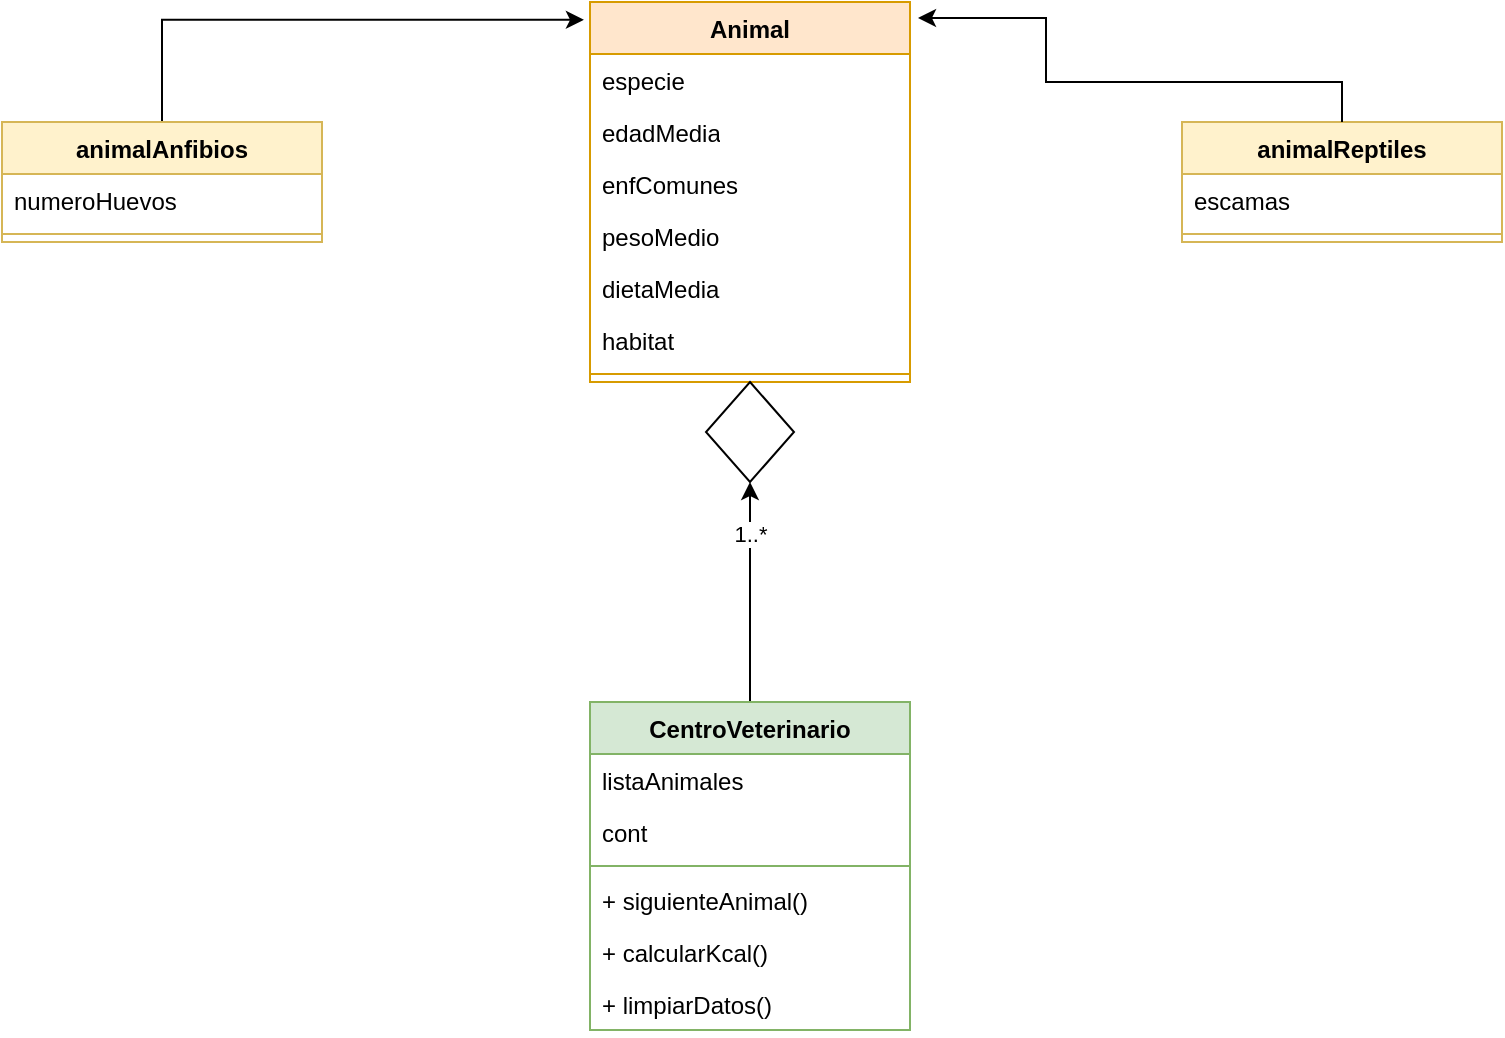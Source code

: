 <mxfile version="26.0.10" pages="2">
  <diagram name="Diagrama de clases" id="9R9XgfOLdRidZZnRNEAG">
    <mxGraphModel dx="954" dy="647" grid="1" gridSize="10" guides="1" tooltips="1" connect="1" arrows="1" fold="1" page="1" pageScale="1" pageWidth="827" pageHeight="1169" math="0" shadow="0">
      <root>
        <mxCell id="0" />
        <mxCell id="1" parent="0" />
        <mxCell id="c7B1gF6iSV6fEfWi7MeY-19" value="Animal" style="swimlane;fontStyle=1;align=center;verticalAlign=top;childLayout=stackLayout;horizontal=1;startSize=26;horizontalStack=0;resizeParent=1;resizeParentMax=0;resizeLast=0;collapsible=1;marginBottom=0;whiteSpace=wrap;html=1;fillColor=#ffe6cc;strokeColor=#d79b00;" parent="1" vertex="1">
          <mxGeometry x="334" y="100" width="160" height="190" as="geometry" />
        </mxCell>
        <mxCell id="c7B1gF6iSV6fEfWi7MeY-4" value="especie&lt;div&gt;&lt;br&gt;&lt;/div&gt;" style="text;strokeColor=none;fillColor=none;align=left;verticalAlign=top;spacingLeft=4;spacingRight=4;overflow=hidden;rotatable=0;points=[[0,0.5],[1,0.5]];portConstraint=eastwest;whiteSpace=wrap;html=1;" parent="c7B1gF6iSV6fEfWi7MeY-19" vertex="1">
          <mxGeometry y="26" width="160" height="26" as="geometry" />
        </mxCell>
        <mxCell id="c7B1gF6iSV6fEfWi7MeY-5" value="edadMedia" style="text;strokeColor=none;fillColor=none;align=left;verticalAlign=top;spacingLeft=4;spacingRight=4;overflow=hidden;rotatable=0;points=[[0,0.5],[1,0.5]];portConstraint=eastwest;whiteSpace=wrap;html=1;" parent="c7B1gF6iSV6fEfWi7MeY-19" vertex="1">
          <mxGeometry y="52" width="160" height="26" as="geometry" />
        </mxCell>
        <mxCell id="c7B1gF6iSV6fEfWi7MeY-6" value="enfComunes" style="text;strokeColor=none;fillColor=none;align=left;verticalAlign=top;spacingLeft=4;spacingRight=4;overflow=hidden;rotatable=0;points=[[0,0.5],[1,0.5]];portConstraint=eastwest;whiteSpace=wrap;html=1;" parent="c7B1gF6iSV6fEfWi7MeY-19" vertex="1">
          <mxGeometry y="78" width="160" height="26" as="geometry" />
        </mxCell>
        <mxCell id="c7B1gF6iSV6fEfWi7MeY-9" value="pesoMedio" style="text;strokeColor=none;fillColor=none;align=left;verticalAlign=top;spacingLeft=4;spacingRight=4;overflow=hidden;rotatable=0;points=[[0,0.5],[1,0.5]];portConstraint=eastwest;whiteSpace=wrap;html=1;" parent="c7B1gF6iSV6fEfWi7MeY-19" vertex="1">
          <mxGeometry y="104" width="160" height="26" as="geometry" />
        </mxCell>
        <mxCell id="c7B1gF6iSV6fEfWi7MeY-10" value="dietaMedia" style="text;strokeColor=none;fillColor=none;align=left;verticalAlign=top;spacingLeft=4;spacingRight=4;overflow=hidden;rotatable=0;points=[[0,0.5],[1,0.5]];portConstraint=eastwest;whiteSpace=wrap;html=1;" parent="c7B1gF6iSV6fEfWi7MeY-19" vertex="1">
          <mxGeometry y="130" width="160" height="26" as="geometry" />
        </mxCell>
        <mxCell id="c7B1gF6iSV6fEfWi7MeY-11" value="habitat" style="text;strokeColor=none;fillColor=none;align=left;verticalAlign=top;spacingLeft=4;spacingRight=4;overflow=hidden;rotatable=0;points=[[0,0.5],[1,0.5]];portConstraint=eastwest;whiteSpace=wrap;html=1;" parent="c7B1gF6iSV6fEfWi7MeY-19" vertex="1">
          <mxGeometry y="156" width="160" height="26" as="geometry" />
        </mxCell>
        <mxCell id="c7B1gF6iSV6fEfWi7MeY-21" value="" style="line;strokeWidth=1;fillColor=none;align=left;verticalAlign=middle;spacingTop=-1;spacingLeft=3;spacingRight=3;rotatable=0;labelPosition=right;points=[];portConstraint=eastwest;strokeColor=inherit;" parent="c7B1gF6iSV6fEfWi7MeY-19" vertex="1">
          <mxGeometry y="182" width="160" height="8" as="geometry" />
        </mxCell>
        <mxCell id="c7B1gF6iSV6fEfWi7MeY-52" value="" style="edgeStyle=orthogonalEdgeStyle;rounded=0;orthogonalLoop=1;jettySize=auto;html=1;entryX=-0.019;entryY=0.047;entryDx=0;entryDy=0;entryPerimeter=0;" parent="1" source="c7B1gF6iSV6fEfWi7MeY-31" target="c7B1gF6iSV6fEfWi7MeY-19" edge="1">
          <mxGeometry relative="1" as="geometry">
            <mxPoint x="330" y="110" as="targetPoint" />
            <Array as="points">
              <mxPoint x="120" y="109" />
            </Array>
          </mxGeometry>
        </mxCell>
        <mxCell id="c7B1gF6iSV6fEfWi7MeY-31" value="animalAnfibios" style="swimlane;fontStyle=1;align=center;verticalAlign=top;childLayout=stackLayout;horizontal=1;startSize=26;horizontalStack=0;resizeParent=1;resizeParentMax=0;resizeLast=0;collapsible=1;marginBottom=0;whiteSpace=wrap;html=1;fillColor=#fff2cc;strokeColor=#d6b656;" parent="1" vertex="1">
          <mxGeometry x="40" y="160" width="160" height="60" as="geometry" />
        </mxCell>
        <mxCell id="c7B1gF6iSV6fEfWi7MeY-40" value="numeroHuevos" style="text;strokeColor=none;fillColor=none;align=left;verticalAlign=top;spacingLeft=4;spacingRight=4;overflow=hidden;rotatable=0;points=[[0,0.5],[1,0.5]];portConstraint=eastwest;whiteSpace=wrap;html=1;" parent="c7B1gF6iSV6fEfWi7MeY-31" vertex="1">
          <mxGeometry y="26" width="160" height="26" as="geometry" />
        </mxCell>
        <mxCell id="c7B1gF6iSV6fEfWi7MeY-38" value="" style="line;strokeWidth=1;fillColor=none;align=left;verticalAlign=middle;spacingTop=-1;spacingLeft=3;spacingRight=3;rotatable=0;labelPosition=right;points=[];portConstraint=eastwest;strokeColor=inherit;" parent="c7B1gF6iSV6fEfWi7MeY-31" vertex="1">
          <mxGeometry y="52" width="160" height="8" as="geometry" />
        </mxCell>
        <mxCell id="c7B1gF6iSV6fEfWi7MeY-41" value="animalReptiles" style="swimlane;fontStyle=1;align=center;verticalAlign=top;childLayout=stackLayout;horizontal=1;startSize=26;horizontalStack=0;resizeParent=1;resizeParentMax=0;resizeLast=0;collapsible=1;marginBottom=0;whiteSpace=wrap;html=1;fillColor=#fff2cc;strokeColor=#d6b656;" parent="1" vertex="1">
          <mxGeometry x="630" y="160" width="160" height="60" as="geometry" />
        </mxCell>
        <mxCell id="c7B1gF6iSV6fEfWi7MeY-48" value="escamas" style="text;strokeColor=none;fillColor=none;align=left;verticalAlign=top;spacingLeft=4;spacingRight=4;overflow=hidden;rotatable=0;points=[[0,0.5],[1,0.5]];portConstraint=eastwest;whiteSpace=wrap;html=1;" parent="c7B1gF6iSV6fEfWi7MeY-41" vertex="1">
          <mxGeometry y="26" width="160" height="26" as="geometry" />
        </mxCell>
        <mxCell id="c7B1gF6iSV6fEfWi7MeY-49" value="" style="line;strokeWidth=1;fillColor=none;align=left;verticalAlign=middle;spacingTop=-1;spacingLeft=3;spacingRight=3;rotatable=0;labelPosition=right;points=[];portConstraint=eastwest;strokeColor=inherit;" parent="c7B1gF6iSV6fEfWi7MeY-41" vertex="1">
          <mxGeometry y="52" width="160" height="8" as="geometry" />
        </mxCell>
        <mxCell id="c7B1gF6iSV6fEfWi7MeY-53" style="edgeStyle=orthogonalEdgeStyle;rounded=0;orthogonalLoop=1;jettySize=auto;html=1;exitX=0.5;exitY=0;exitDx=0;exitDy=0;entryX=1.025;entryY=0.042;entryDx=0;entryDy=0;entryPerimeter=0;" parent="1" source="c7B1gF6iSV6fEfWi7MeY-41" target="c7B1gF6iSV6fEfWi7MeY-19" edge="1">
          <mxGeometry relative="1" as="geometry" />
        </mxCell>
        <mxCell id="OiyS9KhLnIr11Spcxw4i-8" value="" style="edgeStyle=orthogonalEdgeStyle;rounded=0;orthogonalLoop=1;jettySize=auto;html=1;" parent="1" source="c7B1gF6iSV6fEfWi7MeY-55" target="OiyS9KhLnIr11Spcxw4i-7" edge="1">
          <mxGeometry relative="1" as="geometry" />
        </mxCell>
        <mxCell id="OiyS9KhLnIr11Spcxw4i-10" value="1..*" style="edgeLabel;html=1;align=center;verticalAlign=middle;resizable=0;points=[];" parent="OiyS9KhLnIr11Spcxw4i-8" vertex="1" connectable="0">
          <mxGeometry x="0.527" relative="1" as="geometry">
            <mxPoint as="offset" />
          </mxGeometry>
        </mxCell>
        <mxCell id="c7B1gF6iSV6fEfWi7MeY-55" value="CentroVeterinario" style="swimlane;fontStyle=1;align=center;verticalAlign=top;childLayout=stackLayout;horizontal=1;startSize=26;horizontalStack=0;resizeParent=1;resizeParentMax=0;resizeLast=0;collapsible=1;marginBottom=0;whiteSpace=wrap;html=1;fillColor=#d5e8d4;strokeColor=#82b366;" parent="1" vertex="1">
          <mxGeometry x="334" y="450" width="160" height="164" as="geometry" />
        </mxCell>
        <mxCell id="c7B1gF6iSV6fEfWi7MeY-56" value="listaAnimales" style="text;strokeColor=none;fillColor=none;align=left;verticalAlign=top;spacingLeft=4;spacingRight=4;overflow=hidden;rotatable=0;points=[[0,0.5],[1,0.5]];portConstraint=eastwest;whiteSpace=wrap;html=1;" parent="c7B1gF6iSV6fEfWi7MeY-55" vertex="1">
          <mxGeometry y="26" width="160" height="26" as="geometry" />
        </mxCell>
        <mxCell id="c7B1gF6iSV6fEfWi7MeY-59" value="cont" style="text;strokeColor=none;fillColor=none;align=left;verticalAlign=top;spacingLeft=4;spacingRight=4;overflow=hidden;rotatable=0;points=[[0,0.5],[1,0.5]];portConstraint=eastwest;whiteSpace=wrap;html=1;" parent="c7B1gF6iSV6fEfWi7MeY-55" vertex="1">
          <mxGeometry y="52" width="160" height="26" as="geometry" />
        </mxCell>
        <mxCell id="c7B1gF6iSV6fEfWi7MeY-57" value="" style="line;strokeWidth=1;fillColor=none;align=left;verticalAlign=middle;spacingTop=-1;spacingLeft=3;spacingRight=3;rotatable=0;labelPosition=right;points=[];portConstraint=eastwest;strokeColor=inherit;" parent="c7B1gF6iSV6fEfWi7MeY-55" vertex="1">
          <mxGeometry y="78" width="160" height="8" as="geometry" />
        </mxCell>
        <mxCell id="c7B1gF6iSV6fEfWi7MeY-58" value="+ siguienteAnimal()" style="text;strokeColor=none;fillColor=none;align=left;verticalAlign=top;spacingLeft=4;spacingRight=4;overflow=hidden;rotatable=0;points=[[0,0.5],[1,0.5]];portConstraint=eastwest;whiteSpace=wrap;html=1;" parent="c7B1gF6iSV6fEfWi7MeY-55" vertex="1">
          <mxGeometry y="86" width="160" height="26" as="geometry" />
        </mxCell>
        <mxCell id="OiyS9KhLnIr11Spcxw4i-1" value="+ calcularKcal()" style="text;strokeColor=none;fillColor=none;align=left;verticalAlign=top;spacingLeft=4;spacingRight=4;overflow=hidden;rotatable=0;points=[[0,0.5],[1,0.5]];portConstraint=eastwest;whiteSpace=wrap;html=1;" parent="c7B1gF6iSV6fEfWi7MeY-55" vertex="1">
          <mxGeometry y="112" width="160" height="26" as="geometry" />
        </mxCell>
        <mxCell id="OiyS9KhLnIr11Spcxw4i-2" value="+ limpiarDatos()" style="text;strokeColor=none;fillColor=none;align=left;verticalAlign=top;spacingLeft=4;spacingRight=4;overflow=hidden;rotatable=0;points=[[0,0.5],[1,0.5]];portConstraint=eastwest;whiteSpace=wrap;html=1;" parent="c7B1gF6iSV6fEfWi7MeY-55" vertex="1">
          <mxGeometry y="138" width="160" height="26" as="geometry" />
        </mxCell>
        <mxCell id="OiyS9KhLnIr11Spcxw4i-7" value="" style="rhombus;whiteSpace=wrap;html=1;verticalAlign=top;fontStyle=1;startSize=26;" parent="1" vertex="1">
          <mxGeometry x="392" y="290" width="44" height="50" as="geometry" />
        </mxCell>
      </root>
    </mxGraphModel>
  </diagram>
  <diagram id="dFtZku_ZyE6HDDD3FxoV" name="Diagrama de flujo">
    <mxGraphModel dx="954" dy="647" grid="1" gridSize="10" guides="1" tooltips="1" connect="1" arrows="1" fold="1" page="1" pageScale="1" pageWidth="827" pageHeight="1169" math="0" shadow="0">
      <root>
        <mxCell id="0" />
        <mxCell id="1" parent="0" />
        <mxCell id="wwVXEvGt4vVzIwJ7HzAx-9" style="edgeStyle=orthogonalEdgeStyle;rounded=0;orthogonalLoop=1;jettySize=auto;html=1;exitX=0.5;exitY=1;exitDx=0;exitDy=0;entryX=0.5;entryY=0;entryDx=0;entryDy=0;" parent="1" source="wwVXEvGt4vVzIwJ7HzAx-1" target="wwVXEvGt4vVzIwJ7HzAx-2" edge="1">
          <mxGeometry relative="1" as="geometry" />
        </mxCell>
        <mxCell id="wwVXEvGt4vVzIwJ7HzAx-1" value="INICIO&amp;nbsp;&lt;div&gt;botón siguiente&lt;/div&gt;" style="ellipse;whiteSpace=wrap;html=1;fillColor=#d5e8d4;strokeColor=#82b366;" parent="1" vertex="1">
          <mxGeometry x="350" y="20" width="170" height="60" as="geometry" />
        </mxCell>
        <mxCell id="wwVXEvGt4vVzIwJ7HzAx-4" style="edgeStyle=orthogonalEdgeStyle;rounded=0;orthogonalLoop=1;jettySize=auto;html=1;exitX=0.5;exitY=1;exitDx=0;exitDy=0;entryX=0.5;entryY=0;entryDx=0;entryDy=0;" parent="1" source="wwVXEvGt4vVzIwJ7HzAx-2" target="wwVXEvGt4vVzIwJ7HzAx-5" edge="1">
          <mxGeometry relative="1" as="geometry">
            <mxPoint x="435" y="210" as="targetPoint" />
          </mxGeometry>
        </mxCell>
        <mxCell id="wwVXEvGt4vVzIwJ7HzAx-2" value="Carga los datos del primer animal" style="rounded=1;whiteSpace=wrap;html=1;fillColor=#dae8fc;strokeColor=#6c8ebf;" parent="1" vertex="1">
          <mxGeometry x="375" y="110" width="120" height="60" as="geometry" />
        </mxCell>
        <mxCell id="wBvoCX_XgDWaHe-jL9TO-1" style="edgeStyle=orthogonalEdgeStyle;rounded=0;orthogonalLoop=1;jettySize=auto;html=1;entryX=1;entryY=0.5;entryDx=0;entryDy=0;" parent="1" source="wwVXEvGt4vVzIwJ7HzAx-5" target="wBvoCX_XgDWaHe-jL9TO-5" edge="1">
          <mxGeometry relative="1" as="geometry">
            <mxPoint x="270" y="370" as="targetPoint" />
          </mxGeometry>
        </mxCell>
        <mxCell id="wBvoCX_XgDWaHe-jL9TO-2" value="SI" style="edgeLabel;html=1;align=center;verticalAlign=middle;resizable=0;points=[];" parent="wBvoCX_XgDWaHe-jL9TO-1" vertex="1" connectable="0">
          <mxGeometry x="-0.065" y="2" relative="1" as="geometry">
            <mxPoint x="1" as="offset" />
          </mxGeometry>
        </mxCell>
        <mxCell id="wBvoCX_XgDWaHe-jL9TO-3" style="edgeStyle=orthogonalEdgeStyle;rounded=0;orthogonalLoop=1;jettySize=auto;html=1;exitX=1;exitY=0.5;exitDx=0;exitDy=0;entryX=0;entryY=0.5;entryDx=0;entryDy=0;" parent="1" source="wwVXEvGt4vVzIwJ7HzAx-5" target="nVziZs_01863qSQMONBU-1" edge="1">
          <mxGeometry relative="1" as="geometry">
            <mxPoint x="640" y="340" as="targetPoint" />
          </mxGeometry>
        </mxCell>
        <mxCell id="wBvoCX_XgDWaHe-jL9TO-4" value="NO" style="edgeLabel;html=1;align=center;verticalAlign=middle;resizable=0;points=[];" parent="wBvoCX_XgDWaHe-jL9TO-3" vertex="1" connectable="0">
          <mxGeometry x="-0.025" relative="1" as="geometry">
            <mxPoint as="offset" />
          </mxGeometry>
        </mxCell>
        <mxCell id="wwVXEvGt4vVzIwJ7HzAx-5" value="¿El animal es un mamífero?" style="rhombus;whiteSpace=wrap;html=1;fillColor=#fff2cc;strokeColor=#d6b656;" parent="1" vertex="1">
          <mxGeometry x="380" y="260" width="115" height="80" as="geometry" />
        </mxCell>
        <mxCell id="7RzvoRHySntW3XBFw_Za-2" style="edgeStyle=orthogonalEdgeStyle;rounded=0;orthogonalLoop=1;jettySize=auto;html=1;" edge="1" parent="1" source="wBvoCX_XgDWaHe-jL9TO-5" target="7RzvoRHySntW3XBFw_Za-1">
          <mxGeometry relative="1" as="geometry" />
        </mxCell>
        <mxCell id="wBvoCX_XgDWaHe-jL9TO-5" value="Carga los datos de los mamíferos&amp;nbsp;" style="rounded=1;whiteSpace=wrap;html=1;fillColor=#dae8fc;strokeColor=#6c8ebf;" parent="1" vertex="1">
          <mxGeometry x="80" y="300" width="120" height="60" as="geometry" />
        </mxCell>
        <mxCell id="nVziZs_01863qSQMONBU-2" style="edgeStyle=orthogonalEdgeStyle;rounded=0;orthogonalLoop=1;jettySize=auto;html=1;exitX=0.5;exitY=1;exitDx=0;exitDy=0;entryX=0.5;entryY=0;entryDx=0;entryDy=0;" parent="1" source="nVziZs_01863qSQMONBU-1" target="nVziZs_01863qSQMONBU-4" edge="1">
          <mxGeometry relative="1" as="geometry">
            <mxPoint x="668" y="470" as="targetPoint" />
          </mxGeometry>
        </mxCell>
        <mxCell id="nVziZs_01863qSQMONBU-3" value="SI" style="edgeLabel;html=1;align=center;verticalAlign=middle;resizable=0;points=[];" parent="nVziZs_01863qSQMONBU-2" vertex="1" connectable="0">
          <mxGeometry x="0.011" y="2" relative="1" as="geometry">
            <mxPoint as="offset" />
          </mxGeometry>
        </mxCell>
        <mxCell id="nVziZs_01863qSQMONBU-5" style="edgeStyle=orthogonalEdgeStyle;rounded=0;orthogonalLoop=1;jettySize=auto;html=1;entryX=0.5;entryY=0;entryDx=0;entryDy=0;" parent="1" source="nVziZs_01863qSQMONBU-1" target="nVziZs_01863qSQMONBU-8" edge="1">
          <mxGeometry relative="1" as="geometry">
            <mxPoint x="730" y="560" as="targetPoint" />
            <Array as="points">
              <mxPoint x="745" y="340" />
              <mxPoint x="745" y="470" />
              <mxPoint x="731" y="470" />
              <mxPoint x="731" y="570" />
            </Array>
          </mxGeometry>
        </mxCell>
        <mxCell id="nVziZs_01863qSQMONBU-6" value="NO" style="edgeLabel;html=1;align=center;verticalAlign=middle;resizable=0;points=[];" parent="nVziZs_01863qSQMONBU-5" vertex="1" connectable="0">
          <mxGeometry x="0.139" y="4" relative="1" as="geometry">
            <mxPoint as="offset" />
          </mxGeometry>
        </mxCell>
        <mxCell id="nVziZs_01863qSQMONBU-1" value="¿El animal es un reptil?" style="rhombus;whiteSpace=wrap;html=1;fillColor=#fff2cc;strokeColor=#d6b656;" parent="1" vertex="1">
          <mxGeometry x="610" y="300" width="115" height="80" as="geometry" />
        </mxCell>
        <mxCell id="nVziZs_01863qSQMONBU-4" value="Añade a los datos el número de escamas" style="rounded=1;whiteSpace=wrap;html=1;fillColor=#dae8fc;strokeColor=#6c8ebf;" parent="1" vertex="1">
          <mxGeometry x="230" y="420" width="120" height="60" as="geometry" />
        </mxCell>
        <mxCell id="7RzvoRHySntW3XBFw_Za-4" style="edgeStyle=orthogonalEdgeStyle;rounded=0;orthogonalLoop=1;jettySize=auto;html=1;" edge="1" parent="1" source="nVziZs_01863qSQMONBU-7" target="7RzvoRHySntW3XBFw_Za-1">
          <mxGeometry relative="1" as="geometry" />
        </mxCell>
        <mxCell id="nVziZs_01863qSQMONBU-7" value="Añade a los datos el número de huevos&amp;nbsp;" style="rounded=1;whiteSpace=wrap;html=1;fillColor=#dae8fc;strokeColor=#6c8ebf;" parent="1" vertex="1">
          <mxGeometry x="440" y="540" width="120" height="60" as="geometry" />
        </mxCell>
        <mxCell id="nVziZs_01863qSQMONBU-9" style="edgeStyle=orthogonalEdgeStyle;rounded=0;orthogonalLoop=1;jettySize=auto;html=1;entryX=1;entryY=0.5;entryDx=0;entryDy=0;" parent="1" source="nVziZs_01863qSQMONBU-8" target="nVziZs_01863qSQMONBU-7" edge="1">
          <mxGeometry relative="1" as="geometry">
            <mxPoint x="510" y="570" as="targetPoint" />
          </mxGeometry>
        </mxCell>
        <mxCell id="nVziZs_01863qSQMONBU-8" value="¿El animal es un anfibio?" style="rhombus;whiteSpace=wrap;html=1;fillColor=#fff2cc;strokeColor=#d6b656;" parent="1" vertex="1">
          <mxGeometry x="670" y="530" width="115" height="80" as="geometry" />
        </mxCell>
        <mxCell id="nVziZs_01863qSQMONBU-11" style="edgeStyle=orthogonalEdgeStyle;rounded=0;orthogonalLoop=1;jettySize=auto;html=1;exitX=0.5;exitY=1;exitDx=0;exitDy=0;entryX=0.5;entryY=0;entryDx=0;entryDy=0;" parent="1" source="nVziZs_01863qSQMONBU-10" target="nVziZs_01863qSQMONBU-12" edge="1">
          <mxGeometry relative="1" as="geometry">
            <mxPoint x="155" y="770" as="targetPoint" />
          </mxGeometry>
        </mxCell>
        <mxCell id="nVziZs_01863qSQMONBU-10" value="INICIO&amp;nbsp;&lt;div&gt;botón limpiar&lt;/div&gt;" style="ellipse;whiteSpace=wrap;html=1;fillColor=#d5e8d4;strokeColor=#82b366;" parent="1" vertex="1">
          <mxGeometry x="70" y="600" width="170" height="60" as="geometry" />
        </mxCell>
        <mxCell id="nVziZs_01863qSQMONBU-13" style="edgeStyle=orthogonalEdgeStyle;rounded=0;orthogonalLoop=1;jettySize=auto;html=1;exitX=1;exitY=0.5;exitDx=0;exitDy=0;entryX=0;entryY=0.5;entryDx=0;entryDy=0;" parent="1" source="nVziZs_01863qSQMONBU-12" target="nVziZs_01863qSQMONBU-15" edge="1">
          <mxGeometry relative="1" as="geometry">
            <mxPoint x="610" y="770" as="targetPoint" />
          </mxGeometry>
        </mxCell>
        <mxCell id="nVziZs_01863qSQMONBU-14" value="SI" style="edgeLabel;html=1;align=center;verticalAlign=middle;resizable=0;points=[];" parent="nVziZs_01863qSQMONBU-13" vertex="1" connectable="0">
          <mxGeometry x="-0.008" relative="1" as="geometry">
            <mxPoint as="offset" />
          </mxGeometry>
        </mxCell>
        <mxCell id="nVziZs_01863qSQMONBU-16" style="edgeStyle=orthogonalEdgeStyle;rounded=0;orthogonalLoop=1;jettySize=auto;html=1;entryX=0.5;entryY=0;entryDx=0;entryDy=0;" parent="1" source="nVziZs_01863qSQMONBU-12" target="nVziZs_01863qSQMONBU-18" edge="1">
          <mxGeometry relative="1" as="geometry">
            <mxPoint x="130" y="850" as="targetPoint" />
          </mxGeometry>
        </mxCell>
        <mxCell id="nVziZs_01863qSQMONBU-17" value="NO" style="edgeLabel;html=1;align=center;verticalAlign=middle;resizable=0;points=[];" parent="nVziZs_01863qSQMONBU-16" vertex="1" connectable="0">
          <mxGeometry x="-0.291" y="-1" relative="1" as="geometry">
            <mxPoint as="offset" />
          </mxGeometry>
        </mxCell>
        <mxCell id="nVziZs_01863qSQMONBU-12" value="¿El usuario ha introducido datos?" style="rhombus;whiteSpace=wrap;html=1;fillColor=#fff2cc;strokeColor=#d6b656;" parent="1" vertex="1">
          <mxGeometry x="310" y="730" width="115" height="80" as="geometry" />
        </mxCell>
        <mxCell id="nVziZs_01863qSQMONBU-29" style="edgeStyle=orthogonalEdgeStyle;rounded=0;orthogonalLoop=1;jettySize=auto;html=1;exitX=0.5;exitY=1;exitDx=0;exitDy=0;entryX=0.5;entryY=0;entryDx=0;entryDy=0;" parent="1" source="nVziZs_01863qSQMONBU-15" target="nVziZs_01863qSQMONBU-30" edge="1">
          <mxGeometry relative="1" as="geometry">
            <mxPoint x="680" y="840" as="targetPoint" />
          </mxGeometry>
        </mxCell>
        <mxCell id="nVziZs_01863qSQMONBU-15" value="Elimina los datos introducidos por el usuario anteriormente" style="rounded=1;whiteSpace=wrap;html=1;fillColor=#dae8fc;strokeColor=#6c8ebf;" parent="1" vertex="1">
          <mxGeometry x="620" y="740" width="120" height="60" as="geometry" />
        </mxCell>
        <mxCell id="7RzvoRHySntW3XBFw_Za-6" style="edgeStyle=orthogonalEdgeStyle;rounded=0;orthogonalLoop=1;jettySize=auto;html=1;entryX=0;entryY=0.5;entryDx=0;entryDy=0;" edge="1" parent="1" source="nVziZs_01863qSQMONBU-18" target="7RzvoRHySntW3XBFw_Za-7">
          <mxGeometry relative="1" as="geometry">
            <mxPoint x="340" y="850" as="targetPoint" />
          </mxGeometry>
        </mxCell>
        <mxCell id="nVziZs_01863qSQMONBU-18" value="Mantiene la casilla de los datos vacía" style="rounded=1;whiteSpace=wrap;html=1;fillColor=#dae8fc;strokeColor=#6c8ebf;" parent="1" vertex="1">
          <mxGeometry x="70" y="820" width="120" height="60" as="geometry" />
        </mxCell>
        <mxCell id="nVziZs_01863qSQMONBU-21" style="edgeStyle=orthogonalEdgeStyle;rounded=0;orthogonalLoop=1;jettySize=auto;html=1;exitX=1;exitY=0.5;exitDx=0;exitDy=0;entryX=0;entryY=0.5;entryDx=0;entryDy=0;" parent="1" source="nVziZs_01863qSQMONBU-19" target="nVziZs_01863qSQMONBU-20" edge="1">
          <mxGeometry relative="1" as="geometry" />
        </mxCell>
        <mxCell id="nVziZs_01863qSQMONBU-19" value="INICIO&amp;nbsp;&lt;div&gt;botón calcular&lt;/div&gt;" style="ellipse;whiteSpace=wrap;html=1;fillColor=#d5e8d4;strokeColor=#82b366;" parent="1" vertex="1">
          <mxGeometry x="60" y="940" width="170" height="60" as="geometry" />
        </mxCell>
        <mxCell id="nVziZs_01863qSQMONBU-22" style="edgeStyle=orthogonalEdgeStyle;rounded=0;orthogonalLoop=1;jettySize=auto;html=1;exitX=1;exitY=0.5;exitDx=0;exitDy=0;entryX=0;entryY=0.5;entryDx=0;entryDy=0;" parent="1" source="nVziZs_01863qSQMONBU-20" target="nVziZs_01863qSQMONBU-26" edge="1">
          <mxGeometry relative="1" as="geometry">
            <mxPoint x="620" y="970" as="targetPoint" />
          </mxGeometry>
        </mxCell>
        <mxCell id="nVziZs_01863qSQMONBU-23" value="SI" style="edgeLabel;html=1;align=center;verticalAlign=middle;resizable=0;points=[];" parent="nVziZs_01863qSQMONBU-22" vertex="1" connectable="0">
          <mxGeometry x="-0.022" relative="1" as="geometry">
            <mxPoint as="offset" />
          </mxGeometry>
        </mxCell>
        <mxCell id="nVziZs_01863qSQMONBU-24" style="edgeStyle=orthogonalEdgeStyle;rounded=0;orthogonalLoop=1;jettySize=auto;html=1;entryX=0.5;entryY=0;entryDx=0;entryDy=0;" parent="1" source="nVziZs_01863qSQMONBU-20" target="nVziZs_01863qSQMONBU-27" edge="1">
          <mxGeometry relative="1" as="geometry">
            <mxPoint x="407.5" y="1110" as="targetPoint" />
          </mxGeometry>
        </mxCell>
        <mxCell id="nVziZs_01863qSQMONBU-25" value="NO" style="edgeLabel;html=1;align=center;verticalAlign=middle;resizable=0;points=[];" parent="nVziZs_01863qSQMONBU-24" vertex="1" connectable="0">
          <mxGeometry x="-0.045" y="-1" relative="1" as="geometry">
            <mxPoint as="offset" />
          </mxGeometry>
        </mxCell>
        <mxCell id="nVziZs_01863qSQMONBU-20" value="¿El usuario ha introducido datos?" style="rhombus;whiteSpace=wrap;html=1;fillColor=#fff2cc;strokeColor=#d6b656;" parent="1" vertex="1">
          <mxGeometry x="350" y="930" width="115" height="80" as="geometry" />
        </mxCell>
        <mxCell id="7RzvoRHySntW3XBFw_Za-10" style="edgeStyle=orthogonalEdgeStyle;rounded=0;orthogonalLoop=1;jettySize=auto;html=1;" edge="1" parent="1" source="nVziZs_01863qSQMONBU-26" target="7RzvoRHySntW3XBFw_Za-8">
          <mxGeometry relative="1" as="geometry" />
        </mxCell>
        <mxCell id="nVziZs_01863qSQMONBU-26" value="Calcula la dieta del animal en Kcal" style="rounded=1;whiteSpace=wrap;html=1;fillColor=#dae8fc;strokeColor=#6c8ebf;" parent="1" vertex="1">
          <mxGeometry x="630" y="940" width="120" height="60" as="geometry" />
        </mxCell>
        <mxCell id="7RzvoRHySntW3XBFw_Za-9" style="edgeStyle=orthogonalEdgeStyle;rounded=0;orthogonalLoop=1;jettySize=auto;html=1;" edge="1" parent="1" source="nVziZs_01863qSQMONBU-27" target="7RzvoRHySntW3XBFw_Za-8">
          <mxGeometry relative="1" as="geometry" />
        </mxCell>
        <mxCell id="nVziZs_01863qSQMONBU-27" value="Pide al usuario introducir un dato válido" style="rounded=1;whiteSpace=wrap;html=1;fillColor=#dae8fc;strokeColor=#6c8ebf;" parent="1" vertex="1">
          <mxGeometry x="350" y="1120" width="120" height="60" as="geometry" />
        </mxCell>
        <mxCell id="7RzvoRHySntW3XBFw_Za-5" style="edgeStyle=orthogonalEdgeStyle;rounded=0;orthogonalLoop=1;jettySize=auto;html=1;entryX=1;entryY=0.5;entryDx=0;entryDy=0;" edge="1" parent="1" target="7RzvoRHySntW3XBFw_Za-7">
          <mxGeometry relative="1" as="geometry">
            <mxPoint x="450" y="859.5" as="targetPoint" />
            <mxPoint x="630" y="859.5" as="sourcePoint" />
          </mxGeometry>
        </mxCell>
        <mxCell id="nVziZs_01863qSQMONBU-30" value="Limpia el label" style="rounded=1;whiteSpace=wrap;html=1;fillColor=#dae8fc;strokeColor=#6c8ebf;" parent="1" vertex="1">
          <mxGeometry x="620" y="830" width="120" height="60" as="geometry" />
        </mxCell>
        <mxCell id="7RzvoRHySntW3XBFw_Za-1" value="FIN" style="ellipse;whiteSpace=wrap;html=1;fillColor=#d5e8d4;strokeColor=#82b366;" vertex="1" parent="1">
          <mxGeometry x="50" y="480" width="100" height="60" as="geometry" />
        </mxCell>
        <mxCell id="7RzvoRHySntW3XBFw_Za-3" style="edgeStyle=orthogonalEdgeStyle;rounded=0;orthogonalLoop=1;jettySize=auto;html=1;entryX=0.99;entryY=0.383;entryDx=0;entryDy=0;entryPerimeter=0;" edge="1" parent="1" source="nVziZs_01863qSQMONBU-4" target="7RzvoRHySntW3XBFw_Za-1">
          <mxGeometry relative="1" as="geometry" />
        </mxCell>
        <mxCell id="7RzvoRHySntW3XBFw_Za-7" value="FIN" style="ellipse;whiteSpace=wrap;html=1;fillColor=#d5e8d4;strokeColor=#82b366;" vertex="1" parent="1">
          <mxGeometry x="340" y="830" width="100" height="60" as="geometry" />
        </mxCell>
        <mxCell id="7RzvoRHySntW3XBFw_Za-8" value="FIN" style="ellipse;whiteSpace=wrap;html=1;fillColor=#d5e8d4;strokeColor=#82b366;" vertex="1" parent="1">
          <mxGeometry x="640" y="1120" width="100" height="60" as="geometry" />
        </mxCell>
      </root>
    </mxGraphModel>
  </diagram>
</mxfile>
